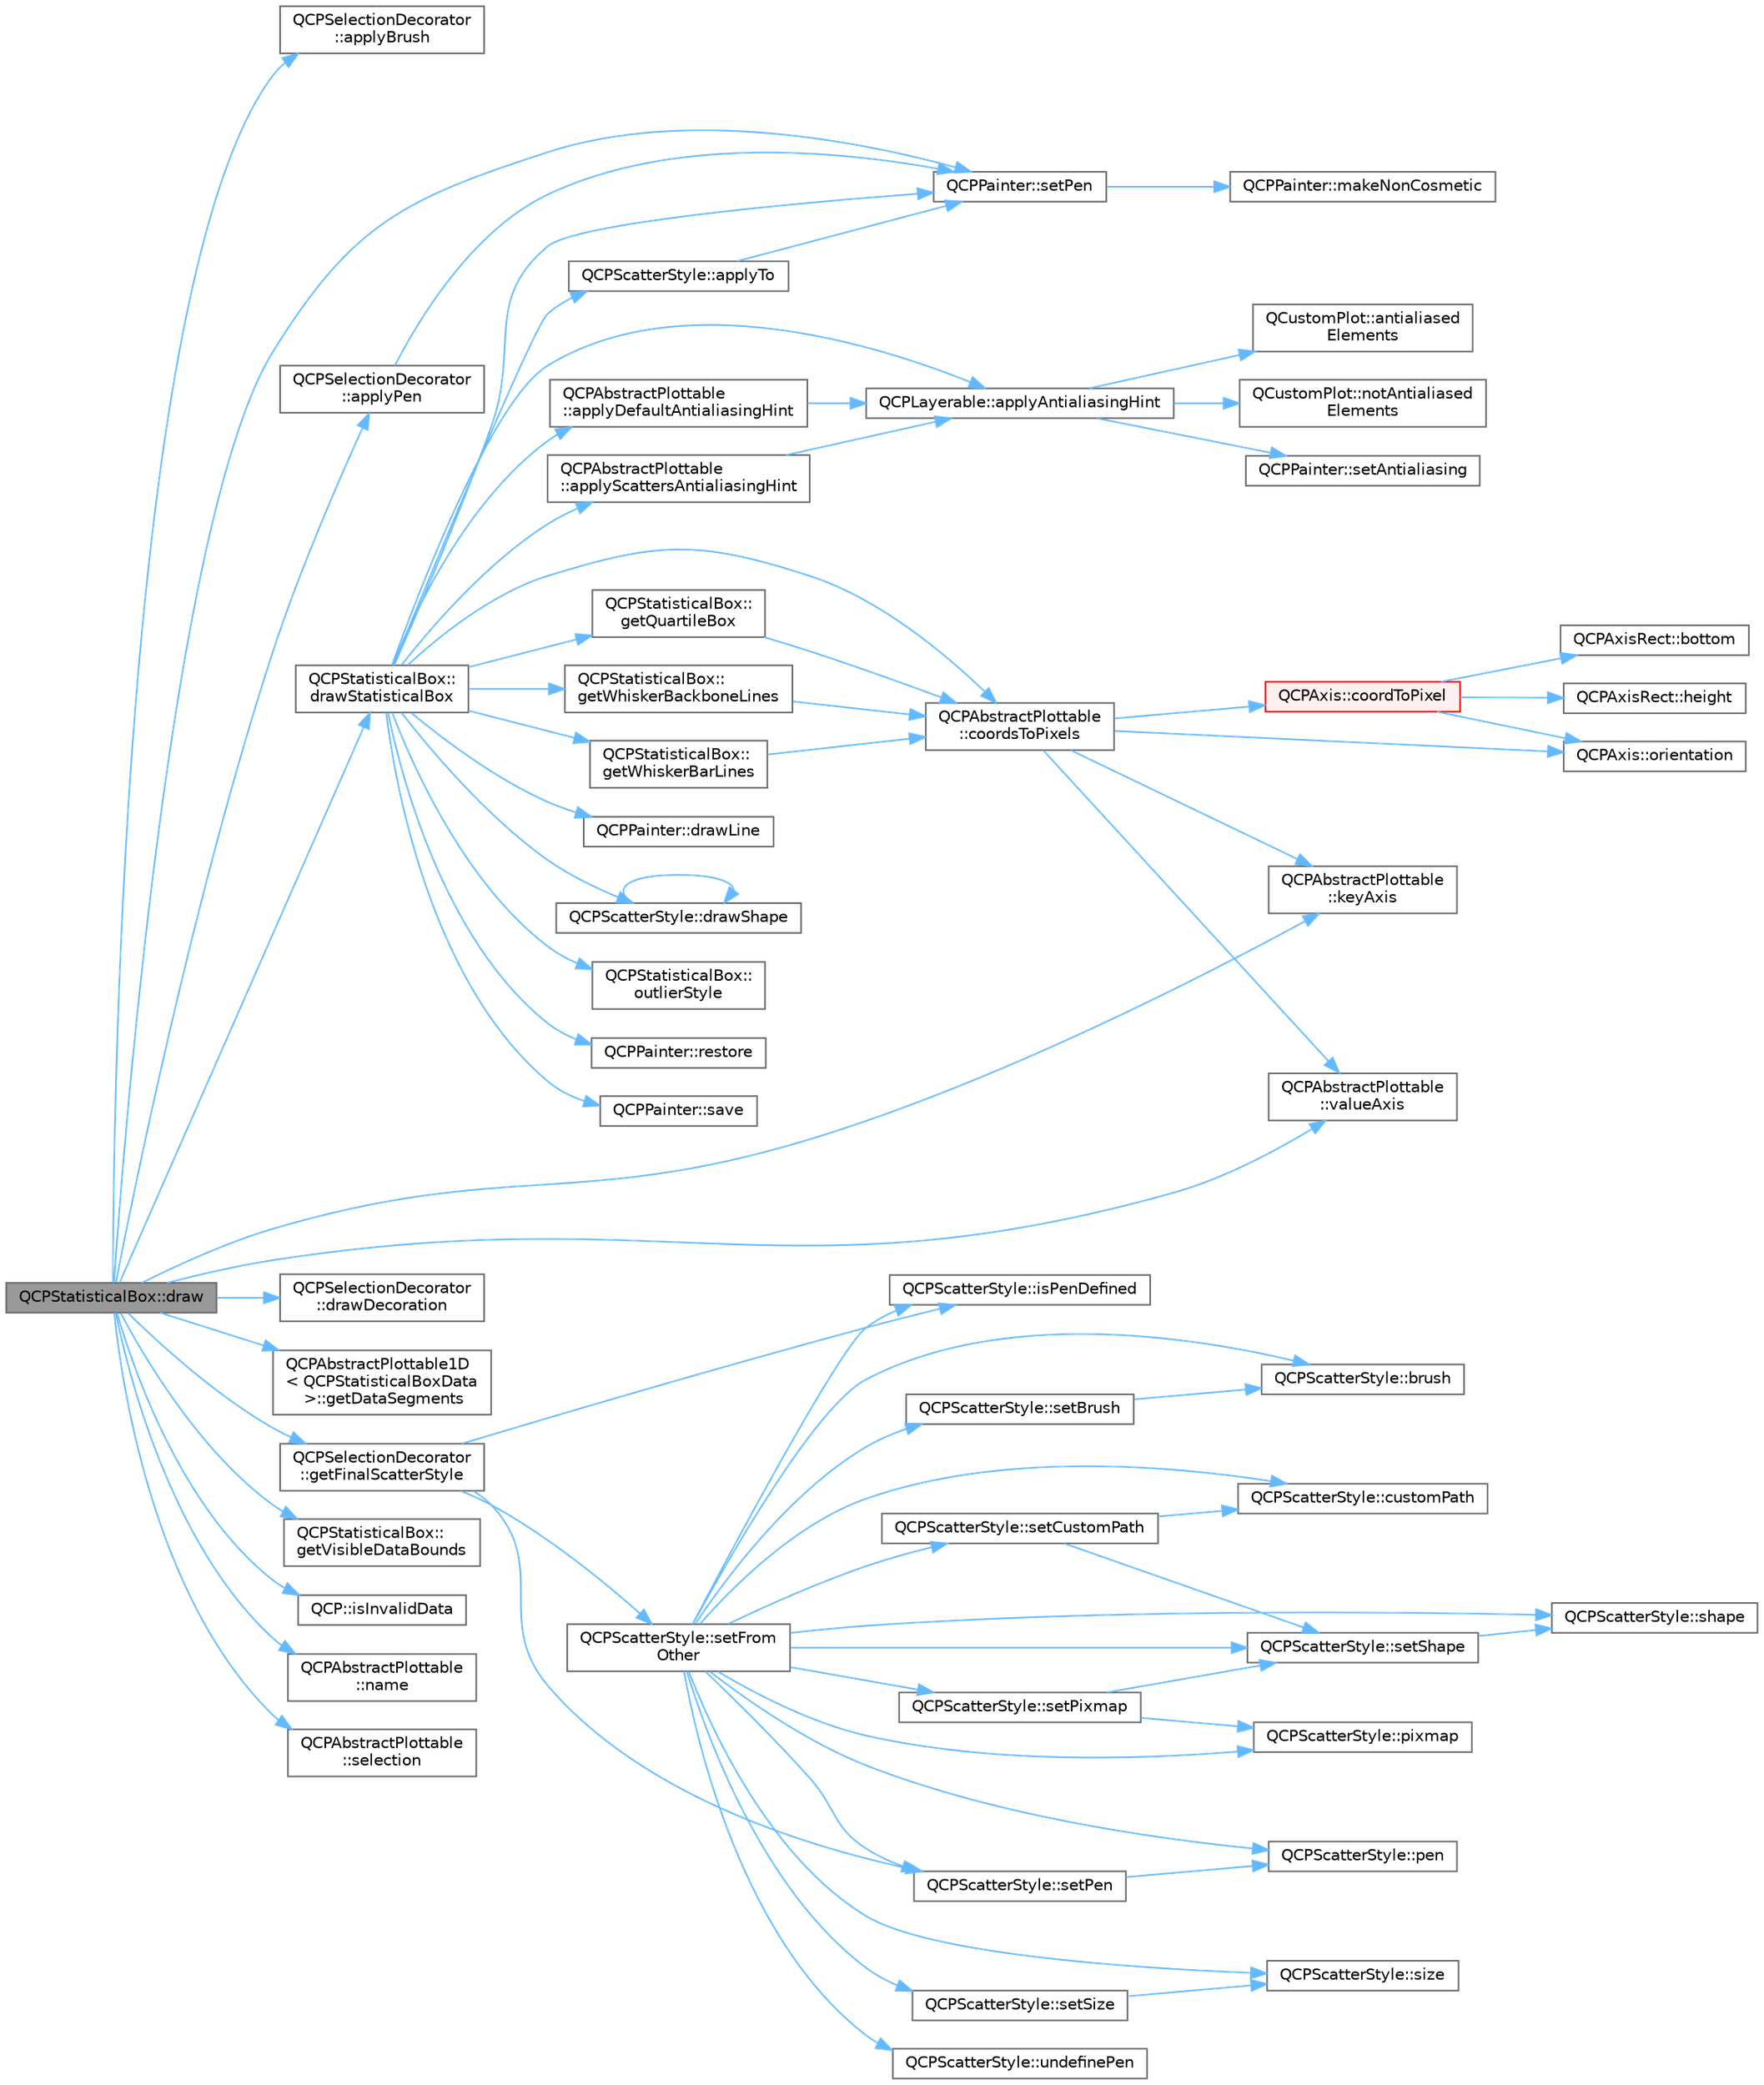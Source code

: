 digraph "QCPStatisticalBox::draw"
{
 // LATEX_PDF_SIZE
  bgcolor="transparent";
  edge [fontname=Helvetica,fontsize=10,labelfontname=Helvetica,labelfontsize=10];
  node [fontname=Helvetica,fontsize=10,shape=box,height=0.2,width=0.4];
  rankdir="LR";
  Node1 [label="QCPStatisticalBox::draw",height=0.2,width=0.4,color="gray40", fillcolor="grey60", style="filled", fontcolor="black",tooltip=" "];
  Node1 -> Node2 [color="steelblue1",style="solid"];
  Node2 [label="QCPSelectionDecorator\l::applyBrush",height=0.2,width=0.4,color="grey40", fillcolor="white", style="filled",URL="$class_q_c_p_selection_decorator.html#a225544527d51b49546b70d0e6d655a34",tooltip=" "];
  Node1 -> Node3 [color="steelblue1",style="solid"];
  Node3 [label="QCPSelectionDecorator\l::applyPen",height=0.2,width=0.4,color="grey40", fillcolor="white", style="filled",URL="$class_q_c_p_selection_decorator.html#a75098893f7d08660ea449206810679d7",tooltip=" "];
  Node3 -> Node4 [color="steelblue1",style="solid"];
  Node4 [label="QCPPainter::setPen",height=0.2,width=0.4,color="grey40", fillcolor="white", style="filled",URL="$class_q_c_p_painter.html#af9c7a4cd1791403901f8c5b82a150195",tooltip=" "];
  Node4 -> Node5 [color="steelblue1",style="solid"];
  Node5 [label="QCPPainter::makeNonCosmetic",height=0.2,width=0.4,color="grey40", fillcolor="white", style="filled",URL="$class_q_c_p_painter.html#a7e63fbcf47e35c6f2ecd11b8fef7c7d8",tooltip=" "];
  Node1 -> Node6 [color="steelblue1",style="solid"];
  Node6 [label="QCPSelectionDecorator\l::drawDecoration",height=0.2,width=0.4,color="grey40", fillcolor="white", style="filled",URL="$class_q_c_p_selection_decorator.html#a4f8eb49e277063845391e803ae23054a",tooltip=" "];
  Node1 -> Node7 [color="steelblue1",style="solid"];
  Node7 [label="QCPStatisticalBox::\ldrawStatisticalBox",height=0.2,width=0.4,color="grey40", fillcolor="white", style="filled",URL="$class_q_c_p_statistical_box.html#a02dc6b561be8203d460d7263da74b8a9",tooltip=" "];
  Node7 -> Node8 [color="steelblue1",style="solid"];
  Node8 [label="QCPLayerable::applyAntialiasingHint",height=0.2,width=0.4,color="grey40", fillcolor="white", style="filled",URL="$class_q_c_p_layerable.html#acb663e375d2d36dc5c55021ee5a2119b",tooltip=" "];
  Node8 -> Node9 [color="steelblue1",style="solid"];
  Node9 [label="QCustomPlot::antialiased\lElements",height=0.2,width=0.4,color="grey40", fillcolor="white", style="filled",URL="$class_q_custom_plot.html#a631762eb183aceecee73d30e108641ee",tooltip=" "];
  Node8 -> Node10 [color="steelblue1",style="solid"];
  Node10 [label="QCustomPlot::notAntialiased\lElements",height=0.2,width=0.4,color="grey40", fillcolor="white", style="filled",URL="$class_q_custom_plot.html#a75571bc5b2167e83def132fc993091b3",tooltip=" "];
  Node8 -> Node11 [color="steelblue1",style="solid"];
  Node11 [label="QCPPainter::setAntialiasing",height=0.2,width=0.4,color="grey40", fillcolor="white", style="filled",URL="$class_q_c_p_painter.html#aaba1deb9188244d9ea65b035112b4d05",tooltip=" "];
  Node7 -> Node12 [color="steelblue1",style="solid"];
  Node12 [label="QCPAbstractPlottable\l::applyDefaultAntialiasingHint",height=0.2,width=0.4,color="grey40", fillcolor="white", style="filled",URL="$class_q_c_p_abstract_plottable.html#ac032077fb0db93d6faa3273d02363398",tooltip=" "];
  Node12 -> Node8 [color="steelblue1",style="solid"];
  Node7 -> Node13 [color="steelblue1",style="solid"];
  Node13 [label="QCPAbstractPlottable\l::applyScattersAntialiasingHint",height=0.2,width=0.4,color="grey40", fillcolor="white", style="filled",URL="$class_q_c_p_abstract_plottable.html#ac95f26b15a1e5d9c7bd2c0a46d760fc9",tooltip=" "];
  Node13 -> Node8 [color="steelblue1",style="solid"];
  Node7 -> Node14 [color="steelblue1",style="solid"];
  Node14 [label="QCPScatterStyle::applyTo",height=0.2,width=0.4,color="grey40", fillcolor="white", style="filled",URL="$class_q_c_p_scatter_style.html#afd8044ece445300499ca0dc164821e0f",tooltip=" "];
  Node14 -> Node4 [color="steelblue1",style="solid"];
  Node7 -> Node15 [color="steelblue1",style="solid"];
  Node15 [label="QCPAbstractPlottable\l::coordsToPixels",height=0.2,width=0.4,color="grey40", fillcolor="white", style="filled",URL="$class_q_c_p_abstract_plottable.html#a7ad84a36472441cf1f555c5683d0da93",tooltip=" "];
  Node15 -> Node16 [color="steelblue1",style="solid"];
  Node16 [label="QCPAxis::coordToPixel",height=0.2,width=0.4,color="red", fillcolor="#FFF0F0", style="filled",URL="$class_q_c_p_axis.html#af15d1b3a7f7e9b53d759d3ccff1fe4b4",tooltip=" "];
  Node16 -> Node17 [color="steelblue1",style="solid"];
  Node17 [label="QCPAxisRect::bottom",height=0.2,width=0.4,color="grey40", fillcolor="white", style="filled",URL="$class_q_c_p_axis_rect.html#acefdf1abaa8a8ab681e906cc2be9581e",tooltip=" "];
  Node16 -> Node18 [color="steelblue1",style="solid"];
  Node18 [label="QCPAxisRect::height",height=0.2,width=0.4,color="grey40", fillcolor="white", style="filled",URL="$class_q_c_p_axis_rect.html#acc4377809e79d9a089ab790f39429b0d",tooltip=" "];
  Node16 -> Node20 [color="steelblue1",style="solid"];
  Node20 [label="QCPAxis::orientation",height=0.2,width=0.4,color="grey40", fillcolor="white", style="filled",URL="$class_q_c_p_axis.html#ab988ef4538e2655bb77bd138189cd42e",tooltip=" "];
  Node15 -> Node25 [color="steelblue1",style="solid"];
  Node25 [label="QCPAbstractPlottable\l::keyAxis",height=0.2,width=0.4,color="grey40", fillcolor="white", style="filled",URL="$class_q_c_p_abstract_plottable.html#aa6f25b97ee99988fe352f17cb9ed962b",tooltip=" "];
  Node15 -> Node20 [color="steelblue1",style="solid"];
  Node15 -> Node26 [color="steelblue1",style="solid"];
  Node26 [label="QCPAbstractPlottable\l::valueAxis",height=0.2,width=0.4,color="grey40", fillcolor="white", style="filled",URL="$class_q_c_p_abstract_plottable.html#a842b3831660d3e33b73863fd133889dd",tooltip=" "];
  Node7 -> Node27 [color="steelblue1",style="solid"];
  Node27 [label="QCPPainter::drawLine",height=0.2,width=0.4,color="grey40", fillcolor="white", style="filled",URL="$class_q_c_p_painter.html#a0b4b1b9bd495e182c731774dc800e6e0",tooltip=" "];
  Node7 -> Node28 [color="steelblue1",style="solid"];
  Node28 [label="QCPScatterStyle::drawShape",height=0.2,width=0.4,color="grey40", fillcolor="white", style="filled",URL="$class_q_c_p_scatter_style.html#a89b5105e6027bfcbfeefed9d201b607c",tooltip=" "];
  Node28 -> Node28 [color="steelblue1",style="solid"];
  Node7 -> Node29 [color="steelblue1",style="solid"];
  Node29 [label="QCPStatisticalBox::\lgetQuartileBox",height=0.2,width=0.4,color="grey40", fillcolor="white", style="filled",URL="$class_q_c_p_statistical_box.html#aa44482bf991ceca74602294dd9977243",tooltip=" "];
  Node29 -> Node15 [color="steelblue1",style="solid"];
  Node7 -> Node30 [color="steelblue1",style="solid"];
  Node30 [label="QCPStatisticalBox::\lgetWhiskerBackboneLines",height=0.2,width=0.4,color="grey40", fillcolor="white", style="filled",URL="$class_q_c_p_statistical_box.html#a233c28f8c2464ed104a4d580eedd4c64",tooltip=" "];
  Node30 -> Node15 [color="steelblue1",style="solid"];
  Node7 -> Node31 [color="steelblue1",style="solid"];
  Node31 [label="QCPStatisticalBox::\lgetWhiskerBarLines",height=0.2,width=0.4,color="grey40", fillcolor="white", style="filled",URL="$class_q_c_p_statistical_box.html#af478f6e8a5e9ca2f1bbac10a6b73319a",tooltip=" "];
  Node31 -> Node15 [color="steelblue1",style="solid"];
  Node7 -> Node32 [color="steelblue1",style="solid"];
  Node32 [label="QCPStatisticalBox::\loutlierStyle",height=0.2,width=0.4,color="grey40", fillcolor="white", style="filled",URL="$class_q_c_p_statistical_box.html#aef92e38fcb8e5041a44c2e01886e3b66",tooltip=" "];
  Node7 -> Node33 [color="steelblue1",style="solid"];
  Node33 [label="QCPPainter::restore",height=0.2,width=0.4,color="grey40", fillcolor="white", style="filled",URL="$class_q_c_p_painter.html#a64908e6298d5bbd83457dc987cc3a022",tooltip=" "];
  Node7 -> Node34 [color="steelblue1",style="solid"];
  Node34 [label="QCPPainter::save",height=0.2,width=0.4,color="grey40", fillcolor="white", style="filled",URL="$class_q_c_p_painter.html#a8fd6821ee6fecbfa04444c9062912abd",tooltip=" "];
  Node7 -> Node4 [color="steelblue1",style="solid"];
  Node1 -> Node35 [color="steelblue1",style="solid"];
  Node35 [label="QCPAbstractPlottable1D\l\< QCPStatisticalBoxData\l \>::getDataSegments",height=0.2,width=0.4,color="grey40", fillcolor="white", style="filled",URL="$class_q_c_p_abstract_plottable1_d.html#ae890e62ce403c54f575c73b9529f1af8",tooltip=" "];
  Node1 -> Node36 [color="steelblue1",style="solid"];
  Node36 [label="QCPSelectionDecorator\l::getFinalScatterStyle",height=0.2,width=0.4,color="grey40", fillcolor="white", style="filled",URL="$class_q_c_p_selection_decorator.html#a1277b373248896bc70e8cc1de96da9fa",tooltip=" "];
  Node36 -> Node37 [color="steelblue1",style="solid"];
  Node37 [label="QCPScatterStyle::isPenDefined",height=0.2,width=0.4,color="grey40", fillcolor="white", style="filled",URL="$class_q_c_p_scatter_style.html#a47077eb6450fe9a788f833e4ec1b1d5a",tooltip=" "];
  Node36 -> Node38 [color="steelblue1",style="solid"];
  Node38 [label="QCPScatterStyle::setFrom\lOther",height=0.2,width=0.4,color="grey40", fillcolor="white", style="filled",URL="$class_q_c_p_scatter_style.html#a7d59ba8864914f765817841089e436f1",tooltip=" "];
  Node38 -> Node39 [color="steelblue1",style="solid"];
  Node39 [label="QCPScatterStyle::brush",height=0.2,width=0.4,color="grey40", fillcolor="white", style="filled",URL="$class_q_c_p_scatter_style.html#adc4f66aed84f1d7a3a5aabf4f48f31a6",tooltip=" "];
  Node38 -> Node40 [color="steelblue1",style="solid"];
  Node40 [label="QCPScatterStyle::customPath",height=0.2,width=0.4,color="grey40", fillcolor="white", style="filled",URL="$class_q_c_p_scatter_style.html#aef1fac84c9830fd97f2a8568e605e372",tooltip=" "];
  Node38 -> Node37 [color="steelblue1",style="solid"];
  Node38 -> Node41 [color="steelblue1",style="solid"];
  Node41 [label="QCPScatterStyle::pen",height=0.2,width=0.4,color="grey40", fillcolor="white", style="filled",URL="$class_q_c_p_scatter_style.html#acdd6313d16e69d3810e9d1f48dd9e4bb",tooltip=" "];
  Node38 -> Node42 [color="steelblue1",style="solid"];
  Node42 [label="QCPScatterStyle::pixmap",height=0.2,width=0.4,color="grey40", fillcolor="white", style="filled",URL="$class_q_c_p_scatter_style.html#a9b2d1a2ec0aac0c74f7582d14050e93a",tooltip=" "];
  Node38 -> Node43 [color="steelblue1",style="solid"];
  Node43 [label="QCPScatterStyle::setBrush",height=0.2,width=0.4,color="grey40", fillcolor="white", style="filled",URL="$class_q_c_p_scatter_style.html#a74d692aaeb8d4b36d6f7d510e44264b1",tooltip=" "];
  Node43 -> Node39 [color="steelblue1",style="solid"];
  Node38 -> Node44 [color="steelblue1",style="solid"];
  Node44 [label="QCPScatterStyle::setCustomPath",height=0.2,width=0.4,color="grey40", fillcolor="white", style="filled",URL="$class_q_c_p_scatter_style.html#a96a3e949f90b2afe5677ca9412a12a1e",tooltip=" "];
  Node44 -> Node40 [color="steelblue1",style="solid"];
  Node44 -> Node45 [color="steelblue1",style="solid"];
  Node45 [label="QCPScatterStyle::setShape",height=0.2,width=0.4,color="grey40", fillcolor="white", style="filled",URL="$class_q_c_p_scatter_style.html#a7c641c4d4c6d29cb705d3887cfce91c1",tooltip=" "];
  Node45 -> Node46 [color="steelblue1",style="solid"];
  Node46 [label="QCPScatterStyle::shape",height=0.2,width=0.4,color="grey40", fillcolor="white", style="filled",URL="$class_q_c_p_scatter_style.html#af04cad55bd7f58a96da4fc6bc46a0a1e",tooltip=" "];
  Node38 -> Node47 [color="steelblue1",style="solid"];
  Node47 [label="QCPScatterStyle::setPen",height=0.2,width=0.4,color="grey40", fillcolor="white", style="filled",URL="$class_q_c_p_scatter_style.html#a761f1f229cc0ca4703e1e2b89f6dd1ba",tooltip=" "];
  Node47 -> Node41 [color="steelblue1",style="solid"];
  Node38 -> Node48 [color="steelblue1",style="solid"];
  Node48 [label="QCPScatterStyle::setPixmap",height=0.2,width=0.4,color="grey40", fillcolor="white", style="filled",URL="$class_q_c_p_scatter_style.html#a5fb611d46acfac520d7b89a1c71d9246",tooltip=" "];
  Node48 -> Node42 [color="steelblue1",style="solid"];
  Node48 -> Node45 [color="steelblue1",style="solid"];
  Node38 -> Node45 [color="steelblue1",style="solid"];
  Node38 -> Node49 [color="steelblue1",style="solid"];
  Node49 [label="QCPScatterStyle::setSize",height=0.2,width=0.4,color="grey40", fillcolor="white", style="filled",URL="$class_q_c_p_scatter_style.html#aaefdd031052892c4136129db68596e0f",tooltip=" "];
  Node49 -> Node50 [color="steelblue1",style="solid"];
  Node50 [label="QCPScatterStyle::size",height=0.2,width=0.4,color="grey40", fillcolor="white", style="filled",URL="$class_q_c_p_scatter_style.html#a0e94526d9165d9f50e262102bdd71a47",tooltip=" "];
  Node38 -> Node46 [color="steelblue1",style="solid"];
  Node38 -> Node50 [color="steelblue1",style="solid"];
  Node38 -> Node51 [color="steelblue1",style="solid"];
  Node51 [label="QCPScatterStyle::undefinePen",height=0.2,width=0.4,color="grey40", fillcolor="white", style="filled",URL="$class_q_c_p_scatter_style.html#acabc2a8c83d650b946f50c3166b6c35e",tooltip=" "];
  Node36 -> Node47 [color="steelblue1",style="solid"];
  Node1 -> Node52 [color="steelblue1",style="solid"];
  Node52 [label="QCPStatisticalBox::\lgetVisibleDataBounds",height=0.2,width=0.4,color="grey40", fillcolor="white", style="filled",URL="$class_q_c_p_statistical_box.html#a1c24e86384a4aced91d5216fce86b175",tooltip=" "];
  Node1 -> Node53 [color="steelblue1",style="solid"];
  Node53 [label="QCP::isInvalidData",height=0.2,width=0.4,color="grey40", fillcolor="white", style="filled",URL="$namespace_q_c_p.html#a07ab701c05329089f933b9cae2638a63",tooltip=" "];
  Node1 -> Node25 [color="steelblue1",style="solid"];
  Node1 -> Node54 [color="steelblue1",style="solid"];
  Node54 [label="QCPAbstractPlottable\l::name",height=0.2,width=0.4,color="grey40", fillcolor="white", style="filled",URL="$class_q_c_p_abstract_plottable.html#a52c226eefcb1920240eeabae574d28c0",tooltip=" "];
  Node1 -> Node55 [color="steelblue1",style="solid"];
  Node55 [label="QCPAbstractPlottable\l::selection",height=0.2,width=0.4,color="grey40", fillcolor="white", style="filled",URL="$class_q_c_p_abstract_plottable.html#a040bf09f41d456284cfd39cc37aa068f",tooltip=" "];
  Node1 -> Node4 [color="steelblue1",style="solid"];
  Node1 -> Node26 [color="steelblue1",style="solid"];
}
